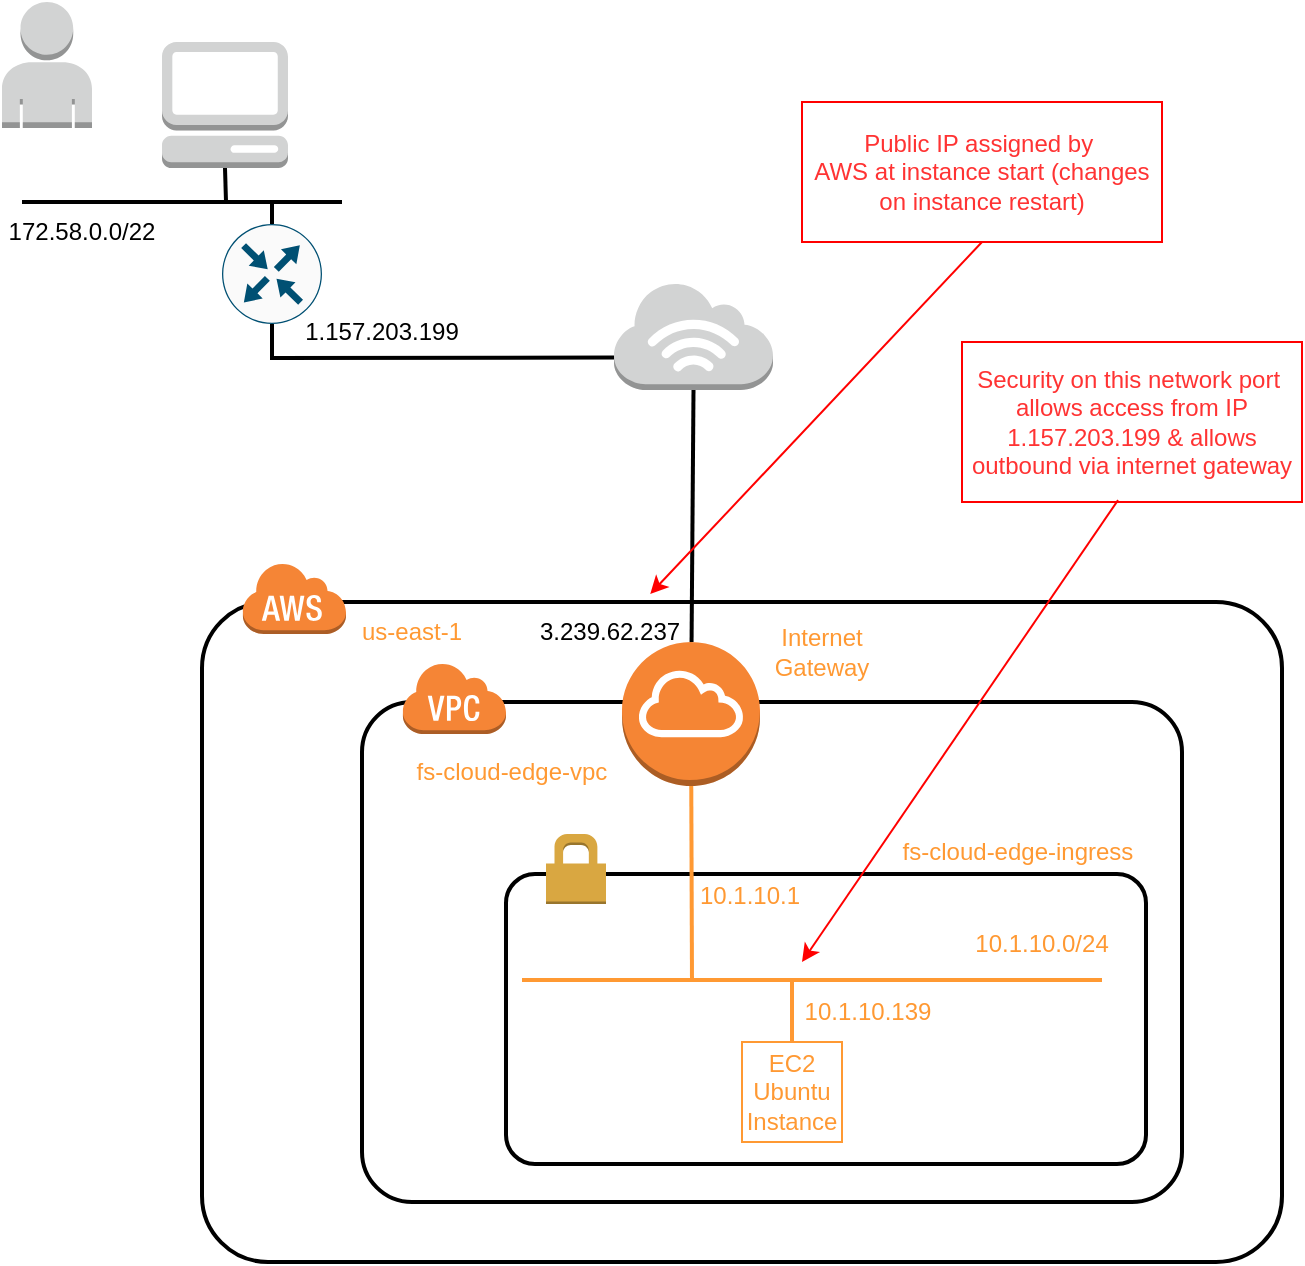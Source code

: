 <mxfile>
    <diagram id="jgDV_dqzoq21Y1PlJQLf" name="Page-1">
        <mxGraphModel dx="1774" dy="807" grid="1" gridSize="10" guides="1" tooltips="1" connect="1" arrows="1" fold="1" page="1" pageScale="1" pageWidth="827" pageHeight="1169" math="0" shadow="0">
            <root>
                <mxCell id="0"/>
                <object label="Base" id="1">
                    <mxCell style="" parent="0"/>
                </object>
                <mxCell id="2" value="" style="rounded=1;arcSize=10;dashed=0;fillColor=none;gradientColor=none;strokeWidth=2;" parent="1" vertex="1">
                    <mxGeometry x="180" y="340" width="540" height="330" as="geometry"/>
                </mxCell>
                <mxCell id="3" value="" style="dashed=0;html=1;shape=mxgraph.aws3.cloud;fillColor=#F58536;gradientColor=none;dashed=0;" parent="1" vertex="1">
                    <mxGeometry x="200" y="320" width="52" height="36" as="geometry"/>
                </mxCell>
                <mxCell id="5" value="" style="outlineConnect=0;dashed=0;verticalLabelPosition=bottom;verticalAlign=top;align=center;html=1;shape=mxgraph.aws3.internet_3;fillColor=#D2D3D3;gradientColor=none;" parent="1" vertex="1">
                    <mxGeometry x="386" y="180" width="79.5" height="54" as="geometry"/>
                </mxCell>
                <mxCell id="11" value="" style="outlineConnect=0;dashed=0;verticalLabelPosition=bottom;verticalAlign=top;align=center;html=1;shape=mxgraph.aws3.user;fillColor=#D2D3D3;gradientColor=none;" parent="1" vertex="1">
                    <mxGeometry x="80" y="40" width="45" height="63" as="geometry"/>
                </mxCell>
                <mxCell id="12" value="" style="outlineConnect=0;dashed=0;verticalLabelPosition=bottom;verticalAlign=top;align=center;html=1;shape=mxgraph.aws3.management_console;fillColor=#D2D3D3;gradientColor=none;" parent="1" vertex="1">
                    <mxGeometry x="160" y="60" width="63" height="63" as="geometry"/>
                </mxCell>
                <mxCell id="46" value="" style="sketch=0;points=[[0.5,0,0],[1,0.5,0],[0.5,1,0],[0,0.5,0],[0.145,0.145,0],[0.856,0.145,0],[0.855,0.856,0],[0.145,0.855,0]];verticalLabelPosition=bottom;html=1;verticalAlign=top;aspect=fixed;align=center;pointerEvents=1;shape=mxgraph.cisco19.rect;prIcon=router;fillColor=#FAFAFA;strokeColor=#005073;fontColor=#FF9933;" parent="1" vertex="1">
                    <mxGeometry x="190" y="151" width="50" height="50" as="geometry"/>
                </mxCell>
                <mxCell id="48" value="Internet Gateway" style="text;html=1;strokeColor=none;fillColor=none;align=center;verticalAlign=middle;whiteSpace=wrap;rounded=0;fontColor=#FF9933;" parent="1" vertex="1">
                    <mxGeometry x="460" y="350" width="60" height="30" as="geometry"/>
                </mxCell>
                <object label="VPC" id="6">
                    <mxCell style="" parent="0"/>
                </object>
                <mxCell id="7" value="" style="rounded=1;arcSize=10;dashed=0;fillColor=none;gradientColor=none;strokeWidth=2;" parent="6" vertex="1">
                    <mxGeometry x="260" y="390" width="410" height="250" as="geometry"/>
                </mxCell>
                <mxCell id="8" value="" style="dashed=0;html=1;shape=mxgraph.aws3.virtual_private_cloud;fillColor=#F58536;gradientColor=none;dashed=0;" parent="6" vertex="1">
                    <mxGeometry x="280" y="370" width="52" height="36" as="geometry"/>
                </mxCell>
                <mxCell id="16" value="" style="rounded=1;arcSize=10;dashed=0;fillColor=none;gradientColor=none;strokeWidth=2;" parent="6" vertex="1">
                    <mxGeometry x="332" y="476" width="320" height="145" as="geometry"/>
                </mxCell>
                <mxCell id="17" value="" style="dashed=0;html=1;shape=mxgraph.aws3.permissions;fillColor=#D9A741;gradientColor=none;dashed=0;" parent="6" vertex="1">
                    <mxGeometry x="352" y="456" width="30" height="35" as="geometry"/>
                </mxCell>
                <object label="Networking" id="4">
                    <mxCell style="" parent="0"/>
                </object>
                <mxCell id="18" value="" style="endArrow=none;html=1;strokeWidth=2;strokeColor=#FF9933;" parent="4" edge="1">
                    <mxGeometry width="50" height="50" relative="1" as="geometry">
                        <mxPoint x="340" y="529" as="sourcePoint"/>
                        <mxPoint x="630" y="529" as="targetPoint"/>
                    </mxGeometry>
                </mxCell>
                <mxCell id="19" value="10.1.10.0/24" style="text;html=1;strokeColor=none;fillColor=none;align=center;verticalAlign=middle;whiteSpace=wrap;rounded=0;fontColor=#FF9933;" parent="4" vertex="1">
                    <mxGeometry x="570" y="496" width="60" height="30" as="geometry"/>
                </mxCell>
                <mxCell id="20" value="172.58.0.0/22" style="text;html=1;strokeColor=none;fillColor=none;align=center;verticalAlign=middle;whiteSpace=wrap;rounded=0;" parent="4" vertex="1">
                    <mxGeometry x="90" y="140" width="60" height="30" as="geometry"/>
                </mxCell>
                <mxCell id="23" value="" style="outlineConnect=0;dashed=0;verticalLabelPosition=bottom;verticalAlign=top;align=center;html=1;shape=mxgraph.aws3.internet_gateway;fillColor=#F58534;gradientColor=none;fontColor=#FF9933;" parent="4" vertex="1">
                    <mxGeometry x="390" y="360" width="69" height="72" as="geometry"/>
                </mxCell>
                <mxCell id="24" value="" style="endArrow=none;html=1;fontColor=#FF9933;strokeColor=#FF9933;strokeWidth=2;" parent="4" target="23" edge="1">
                    <mxGeometry width="50" height="50" relative="1" as="geometry">
                        <mxPoint x="425" y="530" as="sourcePoint"/>
                        <mxPoint x="440" y="390" as="targetPoint"/>
                    </mxGeometry>
                </mxCell>
                <mxCell id="25" value="" style="endArrow=none;html=1;fontColor=#FF9933;strokeColor=#000000;strokeWidth=2;" parent="4" edge="1">
                    <mxGeometry width="50" height="50" relative="1" as="geometry">
                        <mxPoint x="90" y="140" as="sourcePoint"/>
                        <mxPoint x="250" y="140" as="targetPoint"/>
                    </mxGeometry>
                </mxCell>
                <mxCell id="27" value="" style="endArrow=none;html=1;fontColor=#FF9933;strokeColor=#000000;strokeWidth=2;entryX=0.5;entryY=1;entryDx=0;entryDy=0;entryPerimeter=0;" parent="4" target="12" edge="1">
                    <mxGeometry width="50" height="50" relative="1" as="geometry">
                        <mxPoint x="192" y="140" as="sourcePoint"/>
                        <mxPoint x="-10" y="140" as="targetPoint"/>
                    </mxGeometry>
                </mxCell>
                <mxCell id="28" value="" style="endArrow=none;html=1;fontColor=#FF9933;strokeColor=#000000;strokeWidth=2;entryX=0;entryY=0.7;entryDx=0;entryDy=0;entryPerimeter=0;exitX=0.5;exitY=1;exitDx=0;exitDy=0;exitPerimeter=0;rounded=0;" parent="4" source="46" target="5" edge="1">
                    <mxGeometry width="50" height="50" relative="1" as="geometry">
                        <mxPoint x="230" y="250" as="sourcePoint"/>
                        <mxPoint x="440" y="390" as="targetPoint"/>
                        <Array as="points">
                            <mxPoint x="215" y="218"/>
                        </Array>
                    </mxGeometry>
                </mxCell>
                <mxCell id="29" value="" style="endArrow=none;html=1;fontColor=#FF9933;strokeColor=#000000;strokeWidth=2;entryX=0.5;entryY=1;entryDx=0;entryDy=0;entryPerimeter=0;" parent="4" source="23" target="5" edge="1">
                    <mxGeometry width="50" height="50" relative="1" as="geometry">
                        <mxPoint x="60" y="290" as="sourcePoint"/>
                        <mxPoint x="110" y="240" as="targetPoint"/>
                    </mxGeometry>
                </mxCell>
                <mxCell id="30" value="" style="rounded=0;whiteSpace=wrap;html=1;fontColor=#FF9933;strokeColor=#FF9933;" parent="4" vertex="1">
                    <mxGeometry x="450" y="560" width="50" height="50" as="geometry"/>
                </mxCell>
                <mxCell id="31" value="" style="endArrow=none;html=1;fontColor=#FF9933;strokeColor=#FF9933;strokeWidth=2;entryX=0.5;entryY=0;entryDx=0;entryDy=0;" parent="4" target="30" edge="1">
                    <mxGeometry width="50" height="50" relative="1" as="geometry">
                        <mxPoint x="475" y="530" as="sourcePoint"/>
                        <mxPoint x="70" y="470" as="targetPoint"/>
                    </mxGeometry>
                </mxCell>
                <mxCell id="32" value="EC2 Ubuntu Instance" style="text;html=1;strokeColor=none;fillColor=none;align=center;verticalAlign=middle;whiteSpace=wrap;rounded=0;fontColor=#FF9933;" parent="4" vertex="1">
                    <mxGeometry x="445" y="570" width="60" height="30" as="geometry"/>
                </mxCell>
                <mxCell id="33" value="10.1.10.139" style="text;html=1;strokeColor=none;fillColor=none;align=center;verticalAlign=middle;whiteSpace=wrap;rounded=0;fontColor=#FF9933;" parent="4" vertex="1">
                    <mxGeometry x="483" y="530" width="60" height="30" as="geometry"/>
                </mxCell>
                <mxCell id="37" value="1.157.203.199" style="text;html=1;strokeColor=none;fillColor=none;align=center;verticalAlign=middle;whiteSpace=wrap;rounded=0;fontColor=#000000;" parent="4" vertex="1">
                    <mxGeometry x="240" y="190" width="60" height="30" as="geometry"/>
                </mxCell>
                <mxCell id="39" value="fs-cloud-edge-ingress" style="text;html=1;strokeColor=none;fillColor=none;align=center;verticalAlign=middle;whiteSpace=wrap;rounded=0;fontColor=#FF9933;" parent="4" vertex="1">
                    <mxGeometry x="483" y="450" width="210" height="30" as="geometry"/>
                </mxCell>
                <mxCell id="40" value="fs-cloud-edge-vpc" style="text;html=1;strokeColor=none;fillColor=none;align=center;verticalAlign=middle;whiteSpace=wrap;rounded=0;fontColor=#FF9933;" parent="4" vertex="1">
                    <mxGeometry x="230" y="410" width="210" height="30" as="geometry"/>
                </mxCell>
                <mxCell id="41" value="us-east-1" style="text;html=1;strokeColor=none;fillColor=none;align=center;verticalAlign=middle;whiteSpace=wrap;rounded=0;fontColor=#FF9933;" parent="4" vertex="1">
                    <mxGeometry x="180" y="340" width="210" height="30" as="geometry"/>
                </mxCell>
                <mxCell id="47" value="" style="endArrow=none;html=1;fontColor=#FF9933;strokeColor=#000000;strokeWidth=2;exitX=0.5;exitY=0;exitDx=0;exitDy=0;exitPerimeter=0;" parent="4" source="46" edge="1">
                    <mxGeometry width="50" height="50" relative="1" as="geometry">
                        <mxPoint x="202" y="150" as="sourcePoint"/>
                        <mxPoint x="215" y="140" as="targetPoint"/>
                    </mxGeometry>
                </mxCell>
                <mxCell id="49" value="10.1.10.1" style="text;html=1;strokeColor=none;fillColor=none;align=center;verticalAlign=middle;whiteSpace=wrap;rounded=0;fontColor=#FF9933;" parent="4" vertex="1">
                    <mxGeometry x="424" y="472" width="60" height="30" as="geometry"/>
                </mxCell>
                <mxCell id="57" value="3.239.62.237" style="text;html=1;strokeColor=none;fillColor=none;align=center;verticalAlign=middle;whiteSpace=wrap;rounded=0;" vertex="1" parent="4">
                    <mxGeometry x="354" y="340" width="60" height="30" as="geometry"/>
                </mxCell>
                <object label="Comments" id="51">
                    <mxCell parent="0"/>
                </object>
                <mxCell id="52" value="Public IP assigned by&amp;nbsp;&lt;br&gt;AWS at instance start (changes on instance restart)" style="rounded=0;whiteSpace=wrap;html=1;fontColor=#FF3333;strokeColor=#FF0000;" parent="51" vertex="1">
                    <mxGeometry x="480" y="90" width="180" height="70" as="geometry"/>
                </mxCell>
                <mxCell id="53" value="Security on this network port&amp;nbsp;&lt;br&gt;allows access from IP 1.157.203.199 &amp;amp; allows outbound via internet gateway" style="rounded=0;whiteSpace=wrap;html=1;fontColor=#FF3333;strokeColor=#FF0000;" parent="51" vertex="1">
                    <mxGeometry x="560" y="210" width="170" height="80" as="geometry"/>
                </mxCell>
                <mxCell id="54" value="" style="endArrow=classic;html=1;fontColor=#FF3333;strokeColor=#FF0000;strokeWidth=1;exitX=0.459;exitY=0.988;exitDx=0;exitDy=0;exitPerimeter=0;" parent="51" source="53" edge="1">
                    <mxGeometry width="50" height="50" relative="1" as="geometry">
                        <mxPoint x="40" y="360" as="sourcePoint"/>
                        <mxPoint x="480" y="520" as="targetPoint"/>
                    </mxGeometry>
                </mxCell>
                <mxCell id="55" value="" style="endArrow=classic;html=1;fontColor=#FF3333;strokeColor=#FF0000;strokeWidth=1;exitX=0.5;exitY=1;exitDx=0;exitDy=0;entryX=0.415;entryY=-0.012;entryDx=0;entryDy=0;entryPerimeter=0;" parent="51" source="52" target="2" edge="1">
                    <mxGeometry width="50" height="50" relative="1" as="geometry">
                        <mxPoint x="648.03" y="299.04" as="sourcePoint"/>
                        <mxPoint x="460" y="330" as="targetPoint"/>
                    </mxGeometry>
                </mxCell>
            </root>
        </mxGraphModel>
    </diagram>
</mxfile>